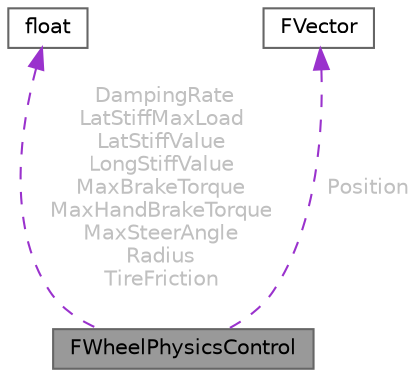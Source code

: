 digraph "FWheelPhysicsControl"
{
 // INTERACTIVE_SVG=YES
 // LATEX_PDF_SIZE
  bgcolor="transparent";
  edge [fontname=Helvetica,fontsize=10,labelfontname=Helvetica,labelfontsize=10];
  node [fontname=Helvetica,fontsize=10,shape=box,height=0.2,width=0.4];
  Node1 [id="Node000001",label="FWheelPhysicsControl",height=0.2,width=0.4,color="gray40", fillcolor="grey60", style="filled", fontcolor="black",tooltip=" "];
  Node2 -> Node1 [id="edge1_Node000001_Node000002",dir="back",color="darkorchid3",style="dashed",tooltip=" ",label=" DampingRate\nLatStiffMaxLoad\nLatStiffValue\nLongStiffValue\nMaxBrakeTorque\nMaxHandBrakeTorque\nMaxSteerAngle\nRadius\nTireFriction",fontcolor="grey" ];
  Node2 [id="Node000002",label="float",height=0.2,width=0.4,color="gray40", fillcolor="white", style="filled",tooltip=" "];
  Node3 -> Node1 [id="edge2_Node000001_Node000003",dir="back",color="darkorchid3",style="dashed",tooltip=" ",label=" Position",fontcolor="grey" ];
  Node3 [id="Node000003",label="FVector",height=0.2,width=0.4,color="gray40", fillcolor="white", style="filled",tooltip=" "];
}
